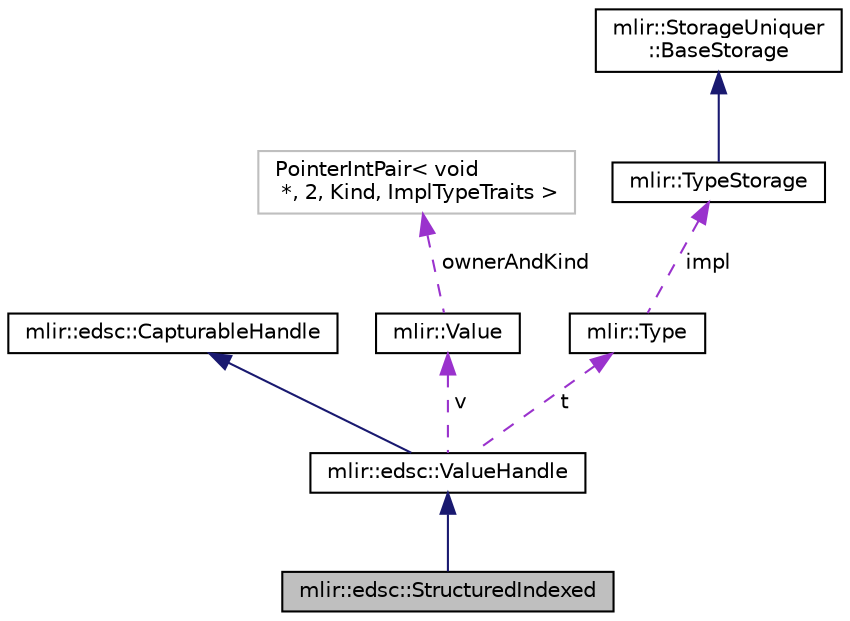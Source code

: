 digraph "mlir::edsc::StructuredIndexed"
{
  bgcolor="transparent";
  edge [fontname="Helvetica",fontsize="10",labelfontname="Helvetica",labelfontsize="10"];
  node [fontname="Helvetica",fontsize="10",shape=record];
  Node3 [label="mlir::edsc::StructuredIndexed",height=0.2,width=0.4,color="black", fillcolor="grey75", style="filled", fontcolor="black"];
  Node4 -> Node3 [dir="back",color="midnightblue",fontsize="10",style="solid",fontname="Helvetica"];
  Node4 [label="mlir::edsc::ValueHandle",height=0.2,width=0.4,color="black",URL="$classmlir_1_1edsc_1_1ValueHandle.html",tooltip="ValueHandle implements a (potentially \"delayed\") typed Value abstraction. "];
  Node5 -> Node4 [dir="back",color="midnightblue",fontsize="10",style="solid",fontname="Helvetica"];
  Node5 [label="mlir::edsc::CapturableHandle",height=0.2,width=0.4,color="black",URL="$classmlir_1_1edsc_1_1CapturableHandle.html",tooltip="Base class for ValueHandle, OperationHandle and BlockHandle. "];
  Node6 -> Node4 [dir="back",color="darkorchid3",fontsize="10",style="dashed",label=" v" ,fontname="Helvetica"];
  Node6 [label="mlir::Value",height=0.2,width=0.4,color="black",URL="$classmlir_1_1Value.html",tooltip="This class represents an instance of an SSA value in the MLIR system, representing a computable value..."];
  Node7 -> Node6 [dir="back",color="darkorchid3",fontsize="10",style="dashed",label=" ownerAndKind" ,fontname="Helvetica"];
  Node7 [label="PointerIntPair\< void\l *, 2, Kind, ImplTypeTraits \>",height=0.2,width=0.4,color="grey75"];
  Node8 -> Node4 [dir="back",color="darkorchid3",fontsize="10",style="dashed",label=" t" ,fontname="Helvetica"];
  Node8 [label="mlir::Type",height=0.2,width=0.4,color="black",URL="$classmlir_1_1Type.html",tooltip="Instances of the Type class are immutable and uniqued. "];
  Node9 -> Node8 [dir="back",color="darkorchid3",fontsize="10",style="dashed",label=" impl" ,fontname="Helvetica"];
  Node9 [label="mlir::TypeStorage",height=0.2,width=0.4,color="black",URL="$classmlir_1_1TypeStorage.html",tooltip="Base storage class appearing in a Type. "];
  Node10 -> Node9 [dir="back",color="midnightblue",fontsize="10",style="solid",fontname="Helvetica"];
  Node10 [label="mlir::StorageUniquer\l::BaseStorage",height=0.2,width=0.4,color="black",URL="$classmlir_1_1StorageUniquer_1_1BaseStorage.html",tooltip="This class acts as the base storage that all storage classes must derived from. "];
}
